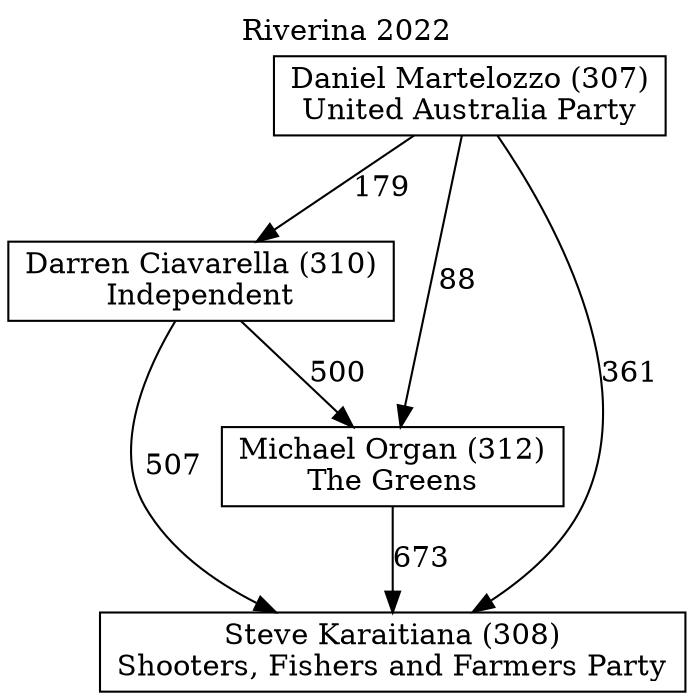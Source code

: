 // House preference flow
digraph "Steve Karaitiana (308)_Riverina_2022" {
	graph [label="Riverina 2022" labelloc=t mclimit=10]
	node [shape=box]
	"Darren Ciavarella (310)" [label="Darren Ciavarella (310)
Independent"]
	"Michael Organ (312)" [label="Michael Organ (312)
The Greens"]
	"Steve Karaitiana (308)" [label="Steve Karaitiana (308)
Shooters, Fishers and Farmers Party"]
	"Daniel Martelozzo (307)" [label="Daniel Martelozzo (307)
United Australia Party"]
	"Daniel Martelozzo (307)" -> "Michael Organ (312)" [label=88]
	"Darren Ciavarella (310)" -> "Michael Organ (312)" [label=500]
	"Daniel Martelozzo (307)" -> "Darren Ciavarella (310)" [label=179]
	"Daniel Martelozzo (307)" -> "Steve Karaitiana (308)" [label=361]
	"Michael Organ (312)" -> "Steve Karaitiana (308)" [label=673]
	"Darren Ciavarella (310)" -> "Steve Karaitiana (308)" [label=507]
}
